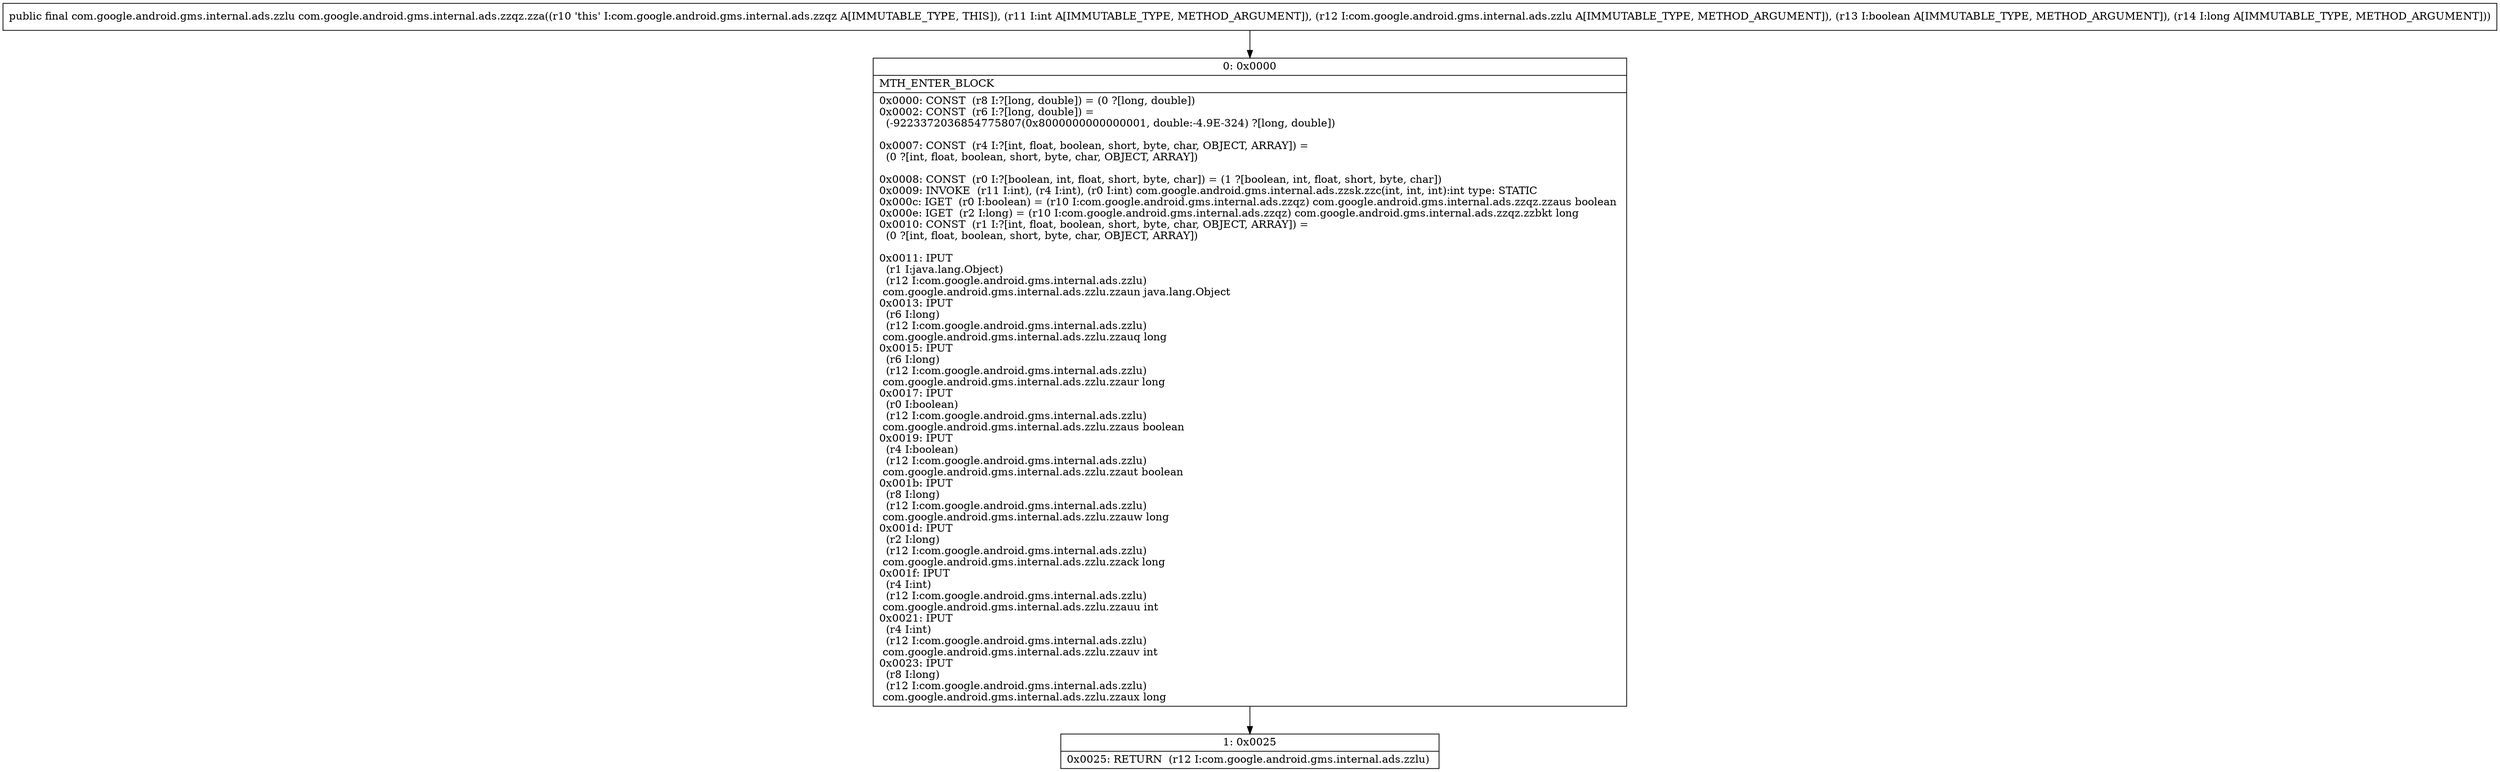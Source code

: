digraph "CFG forcom.google.android.gms.internal.ads.zzqz.zza(ILcom\/google\/android\/gms\/internal\/ads\/zzlu;ZJ)Lcom\/google\/android\/gms\/internal\/ads\/zzlu;" {
Node_0 [shape=record,label="{0\:\ 0x0000|MTH_ENTER_BLOCK\l|0x0000: CONST  (r8 I:?[long, double]) = (0 ?[long, double]) \l0x0002: CONST  (r6 I:?[long, double]) = \l  (\-9223372036854775807(0x8000000000000001, double:\-4.9E\-324) ?[long, double])\l \l0x0007: CONST  (r4 I:?[int, float, boolean, short, byte, char, OBJECT, ARRAY]) = \l  (0 ?[int, float, boolean, short, byte, char, OBJECT, ARRAY])\l \l0x0008: CONST  (r0 I:?[boolean, int, float, short, byte, char]) = (1 ?[boolean, int, float, short, byte, char]) \l0x0009: INVOKE  (r11 I:int), (r4 I:int), (r0 I:int) com.google.android.gms.internal.ads.zzsk.zzc(int, int, int):int type: STATIC \l0x000c: IGET  (r0 I:boolean) = (r10 I:com.google.android.gms.internal.ads.zzqz) com.google.android.gms.internal.ads.zzqz.zzaus boolean \l0x000e: IGET  (r2 I:long) = (r10 I:com.google.android.gms.internal.ads.zzqz) com.google.android.gms.internal.ads.zzqz.zzbkt long \l0x0010: CONST  (r1 I:?[int, float, boolean, short, byte, char, OBJECT, ARRAY]) = \l  (0 ?[int, float, boolean, short, byte, char, OBJECT, ARRAY])\l \l0x0011: IPUT  \l  (r1 I:java.lang.Object)\l  (r12 I:com.google.android.gms.internal.ads.zzlu)\l com.google.android.gms.internal.ads.zzlu.zzaun java.lang.Object \l0x0013: IPUT  \l  (r6 I:long)\l  (r12 I:com.google.android.gms.internal.ads.zzlu)\l com.google.android.gms.internal.ads.zzlu.zzauq long \l0x0015: IPUT  \l  (r6 I:long)\l  (r12 I:com.google.android.gms.internal.ads.zzlu)\l com.google.android.gms.internal.ads.zzlu.zzaur long \l0x0017: IPUT  \l  (r0 I:boolean)\l  (r12 I:com.google.android.gms.internal.ads.zzlu)\l com.google.android.gms.internal.ads.zzlu.zzaus boolean \l0x0019: IPUT  \l  (r4 I:boolean)\l  (r12 I:com.google.android.gms.internal.ads.zzlu)\l com.google.android.gms.internal.ads.zzlu.zzaut boolean \l0x001b: IPUT  \l  (r8 I:long)\l  (r12 I:com.google.android.gms.internal.ads.zzlu)\l com.google.android.gms.internal.ads.zzlu.zzauw long \l0x001d: IPUT  \l  (r2 I:long)\l  (r12 I:com.google.android.gms.internal.ads.zzlu)\l com.google.android.gms.internal.ads.zzlu.zzack long \l0x001f: IPUT  \l  (r4 I:int)\l  (r12 I:com.google.android.gms.internal.ads.zzlu)\l com.google.android.gms.internal.ads.zzlu.zzauu int \l0x0021: IPUT  \l  (r4 I:int)\l  (r12 I:com.google.android.gms.internal.ads.zzlu)\l com.google.android.gms.internal.ads.zzlu.zzauv int \l0x0023: IPUT  \l  (r8 I:long)\l  (r12 I:com.google.android.gms.internal.ads.zzlu)\l com.google.android.gms.internal.ads.zzlu.zzaux long \l}"];
Node_1 [shape=record,label="{1\:\ 0x0025|0x0025: RETURN  (r12 I:com.google.android.gms.internal.ads.zzlu) \l}"];
MethodNode[shape=record,label="{public final com.google.android.gms.internal.ads.zzlu com.google.android.gms.internal.ads.zzqz.zza((r10 'this' I:com.google.android.gms.internal.ads.zzqz A[IMMUTABLE_TYPE, THIS]), (r11 I:int A[IMMUTABLE_TYPE, METHOD_ARGUMENT]), (r12 I:com.google.android.gms.internal.ads.zzlu A[IMMUTABLE_TYPE, METHOD_ARGUMENT]), (r13 I:boolean A[IMMUTABLE_TYPE, METHOD_ARGUMENT]), (r14 I:long A[IMMUTABLE_TYPE, METHOD_ARGUMENT])) }"];
MethodNode -> Node_0;
Node_0 -> Node_1;
}

